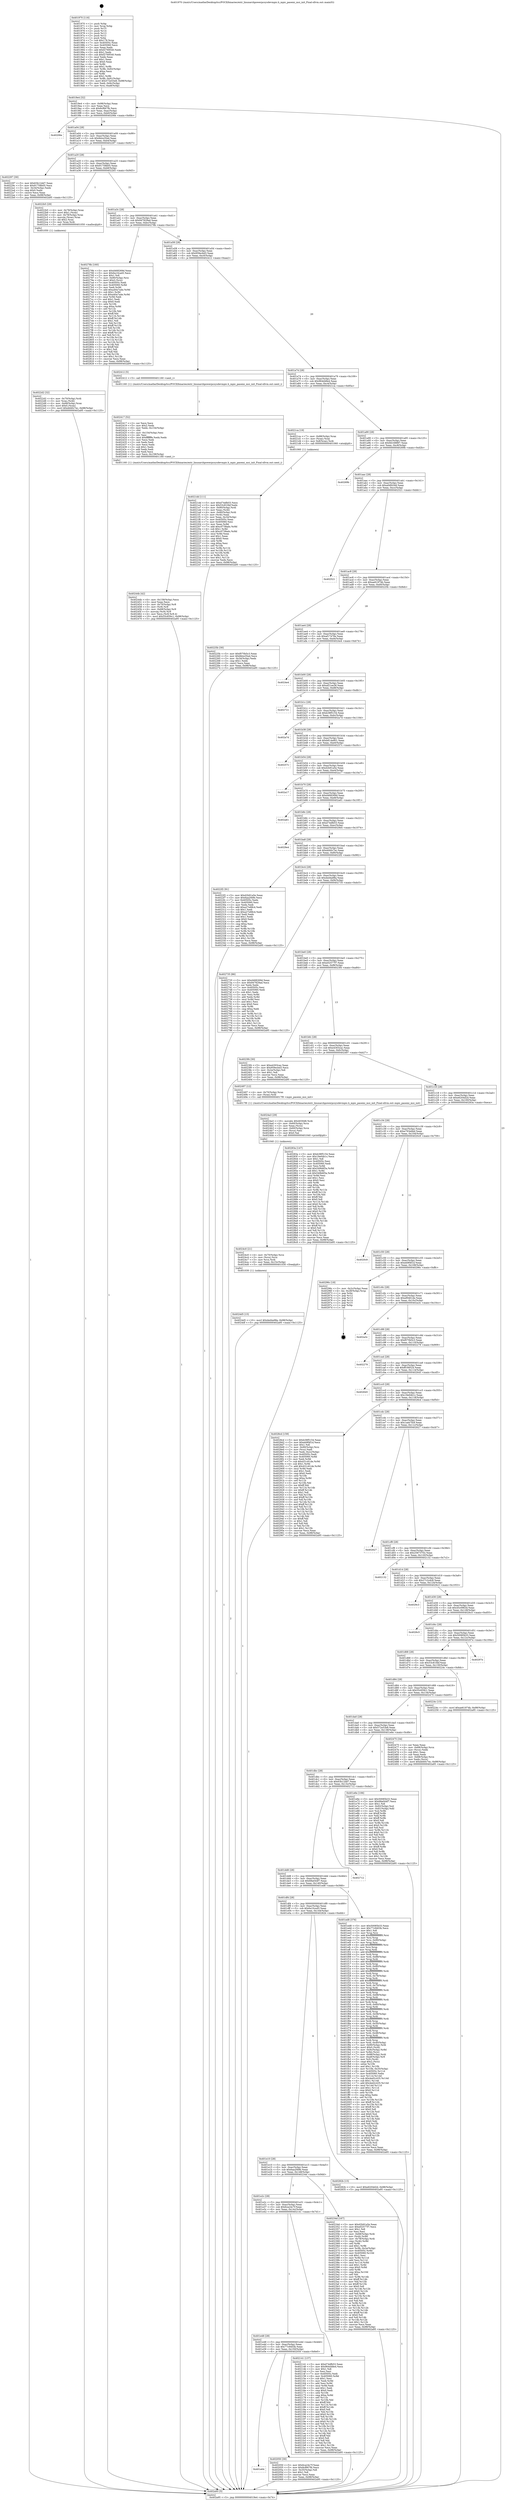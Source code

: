 digraph "0x401970" {
  label = "0x401970 (/mnt/c/Users/mathe/Desktop/tcc/POCII/binaries/extr_linuxarchpowerpcsysdevmpic.h_mpic_pasemi_msi_init_Final-ollvm.out::main(0))"
  labelloc = "t"
  node[shape=record]

  Entry [label="",width=0.3,height=0.3,shape=circle,fillcolor=black,style=filled]
  "0x4019e4" [label="{
     0x4019e4 [32]\l
     | [instrs]\l
     &nbsp;&nbsp;0x4019e4 \<+6\>: mov -0x98(%rbp),%eax\l
     &nbsp;&nbsp;0x4019ea \<+2\>: mov %eax,%ecx\l
     &nbsp;&nbsp;0x4019ec \<+6\>: sub $0x8cf667fb,%ecx\l
     &nbsp;&nbsp;0x4019f2 \<+6\>: mov %eax,-0xac(%rbp)\l
     &nbsp;&nbsp;0x4019f8 \<+6\>: mov %ecx,-0xb0(%rbp)\l
     &nbsp;&nbsp;0x4019fe \<+6\>: je 000000000040206e \<main+0x6fe\>\l
  }"]
  "0x40206e" [label="{
     0x40206e\l
  }", style=dashed]
  "0x401a04" [label="{
     0x401a04 [28]\l
     | [instrs]\l
     &nbsp;&nbsp;0x401a04 \<+5\>: jmp 0000000000401a09 \<main+0x99\>\l
     &nbsp;&nbsp;0x401a09 \<+6\>: mov -0xac(%rbp),%eax\l
     &nbsp;&nbsp;0x401a0f \<+5\>: sub $0x8dce35a4,%eax\l
     &nbsp;&nbsp;0x401a14 \<+6\>: mov %eax,-0xb4(%rbp)\l
     &nbsp;&nbsp;0x401a1a \<+6\>: je 0000000000402297 \<main+0x927\>\l
  }"]
  Exit [label="",width=0.3,height=0.3,shape=circle,fillcolor=black,style=filled,peripheries=2]
  "0x402297" [label="{
     0x402297 [30]\l
     | [instrs]\l
     &nbsp;&nbsp;0x402297 \<+5\>: mov $0x63b12dd7,%eax\l
     &nbsp;&nbsp;0x40229c \<+5\>: mov $0x91758b05,%ecx\l
     &nbsp;&nbsp;0x4022a1 \<+3\>: mov -0x34(%rbp),%edx\l
     &nbsp;&nbsp;0x4022a4 \<+3\>: cmp $0x0,%edx\l
     &nbsp;&nbsp;0x4022a7 \<+3\>: cmove %ecx,%eax\l
     &nbsp;&nbsp;0x4022aa \<+6\>: mov %eax,-0x98(%rbp)\l
     &nbsp;&nbsp;0x4022b0 \<+5\>: jmp 0000000000402a95 \<main+0x1125\>\l
  }"]
  "0x401a20" [label="{
     0x401a20 [28]\l
     | [instrs]\l
     &nbsp;&nbsp;0x401a20 \<+5\>: jmp 0000000000401a25 \<main+0xb5\>\l
     &nbsp;&nbsp;0x401a25 \<+6\>: mov -0xac(%rbp),%eax\l
     &nbsp;&nbsp;0x401a2b \<+5\>: sub $0x91758b05,%eax\l
     &nbsp;&nbsp;0x401a30 \<+6\>: mov %eax,-0xb8(%rbp)\l
     &nbsp;&nbsp;0x401a36 \<+6\>: je 00000000004022b5 \<main+0x945\>\l
  }"]
  "0x4024d5" [label="{
     0x4024d5 [15]\l
     | [instrs]\l
     &nbsp;&nbsp;0x4024d5 \<+10\>: movl $0xded4a98a,-0x98(%rbp)\l
     &nbsp;&nbsp;0x4024df \<+5\>: jmp 0000000000402a95 \<main+0x1125\>\l
  }"]
  "0x4022b5" [label="{
     0x4022b5 [29]\l
     | [instrs]\l
     &nbsp;&nbsp;0x4022b5 \<+4\>: mov -0x78(%rbp),%rax\l
     &nbsp;&nbsp;0x4022b9 \<+6\>: movl $0x1,(%rax)\l
     &nbsp;&nbsp;0x4022bf \<+4\>: mov -0x78(%rbp),%rax\l
     &nbsp;&nbsp;0x4022c3 \<+3\>: movslq (%rax),%rax\l
     &nbsp;&nbsp;0x4022c6 \<+4\>: shl $0x2,%rax\l
     &nbsp;&nbsp;0x4022ca \<+3\>: mov %rax,%rdi\l
     &nbsp;&nbsp;0x4022cd \<+5\>: call 0000000000401050 \<malloc@plt\>\l
     | [calls]\l
     &nbsp;&nbsp;0x401050 \{1\} (unknown)\l
  }"]
  "0x401a3c" [label="{
     0x401a3c [28]\l
     | [instrs]\l
     &nbsp;&nbsp;0x401a3c \<+5\>: jmp 0000000000401a41 \<main+0xd1\>\l
     &nbsp;&nbsp;0x401a41 \<+6\>: mov -0xac(%rbp),%eax\l
     &nbsp;&nbsp;0x401a47 \<+5\>: sub $0x947829ad,%eax\l
     &nbsp;&nbsp;0x401a4c \<+6\>: mov %eax,-0xbc(%rbp)\l
     &nbsp;&nbsp;0x401a52 \<+6\>: je 000000000040278b \<main+0xe1b\>\l
  }"]
  "0x4024c0" [label="{
     0x4024c0 [21]\l
     | [instrs]\l
     &nbsp;&nbsp;0x4024c0 \<+4\>: mov -0x70(%rbp),%rcx\l
     &nbsp;&nbsp;0x4024c4 \<+3\>: mov (%rcx),%rcx\l
     &nbsp;&nbsp;0x4024c7 \<+3\>: mov %rcx,%rdi\l
     &nbsp;&nbsp;0x4024ca \<+6\>: mov %eax,-0x15c(%rbp)\l
     &nbsp;&nbsp;0x4024d0 \<+5\>: call 0000000000401030 \<free@plt\>\l
     | [calls]\l
     &nbsp;&nbsp;0x401030 \{1\} (unknown)\l
  }"]
  "0x40278b" [label="{
     0x40278b [160]\l
     | [instrs]\l
     &nbsp;&nbsp;0x40278b \<+5\>: mov $0xd468269d,%eax\l
     &nbsp;&nbsp;0x402790 \<+5\>: mov $0x6a10ca45,%ecx\l
     &nbsp;&nbsp;0x402795 \<+2\>: mov $0x1,%dl\l
     &nbsp;&nbsp;0x402797 \<+7\>: mov -0x90(%rbp),%rsi\l
     &nbsp;&nbsp;0x40279e \<+6\>: movl $0x0,(%rsi)\l
     &nbsp;&nbsp;0x4027a4 \<+7\>: mov 0x40505c,%edi\l
     &nbsp;&nbsp;0x4027ab \<+8\>: mov 0x405060,%r8d\l
     &nbsp;&nbsp;0x4027b3 \<+3\>: mov %edi,%r9d\l
     &nbsp;&nbsp;0x4027b6 \<+7\>: add $0xa40a7a4e,%r9d\l
     &nbsp;&nbsp;0x4027bd \<+4\>: sub $0x1,%r9d\l
     &nbsp;&nbsp;0x4027c1 \<+7\>: sub $0xa40a7a4e,%r9d\l
     &nbsp;&nbsp;0x4027c8 \<+4\>: imul %r9d,%edi\l
     &nbsp;&nbsp;0x4027cc \<+3\>: and $0x1,%edi\l
     &nbsp;&nbsp;0x4027cf \<+3\>: cmp $0x0,%edi\l
     &nbsp;&nbsp;0x4027d2 \<+4\>: sete %r10b\l
     &nbsp;&nbsp;0x4027d6 \<+4\>: cmp $0xa,%r8d\l
     &nbsp;&nbsp;0x4027da \<+4\>: setl %r11b\l
     &nbsp;&nbsp;0x4027de \<+3\>: mov %r10b,%bl\l
     &nbsp;&nbsp;0x4027e1 \<+3\>: xor $0xff,%bl\l
     &nbsp;&nbsp;0x4027e4 \<+3\>: mov %r11b,%r14b\l
     &nbsp;&nbsp;0x4027e7 \<+4\>: xor $0xff,%r14b\l
     &nbsp;&nbsp;0x4027eb \<+3\>: xor $0x1,%dl\l
     &nbsp;&nbsp;0x4027ee \<+3\>: mov %bl,%r15b\l
     &nbsp;&nbsp;0x4027f1 \<+4\>: and $0xff,%r15b\l
     &nbsp;&nbsp;0x4027f5 \<+3\>: and %dl,%r10b\l
     &nbsp;&nbsp;0x4027f8 \<+3\>: mov %r14b,%r12b\l
     &nbsp;&nbsp;0x4027fb \<+4\>: and $0xff,%r12b\l
     &nbsp;&nbsp;0x4027ff \<+3\>: and %dl,%r11b\l
     &nbsp;&nbsp;0x402802 \<+3\>: or %r10b,%r15b\l
     &nbsp;&nbsp;0x402805 \<+3\>: or %r11b,%r12b\l
     &nbsp;&nbsp;0x402808 \<+3\>: xor %r12b,%r15b\l
     &nbsp;&nbsp;0x40280b \<+3\>: or %r14b,%bl\l
     &nbsp;&nbsp;0x40280e \<+3\>: xor $0xff,%bl\l
     &nbsp;&nbsp;0x402811 \<+3\>: or $0x1,%dl\l
     &nbsp;&nbsp;0x402814 \<+2\>: and %dl,%bl\l
     &nbsp;&nbsp;0x402816 \<+3\>: or %bl,%r15b\l
     &nbsp;&nbsp;0x402819 \<+4\>: test $0x1,%r15b\l
     &nbsp;&nbsp;0x40281d \<+3\>: cmovne %ecx,%eax\l
     &nbsp;&nbsp;0x402820 \<+6\>: mov %eax,-0x98(%rbp)\l
     &nbsp;&nbsp;0x402826 \<+5\>: jmp 0000000000402a95 \<main+0x1125\>\l
  }"]
  "0x401a58" [label="{
     0x401a58 [28]\l
     | [instrs]\l
     &nbsp;&nbsp;0x401a58 \<+5\>: jmp 0000000000401a5d \<main+0xed\>\l
     &nbsp;&nbsp;0x401a5d \<+6\>: mov -0xac(%rbp),%eax\l
     &nbsp;&nbsp;0x401a63 \<+5\>: sub $0x959ecbd3,%eax\l
     &nbsp;&nbsp;0x401a68 \<+6\>: mov %eax,-0xc0(%rbp)\l
     &nbsp;&nbsp;0x401a6e \<+6\>: je 0000000000402412 \<main+0xaa2\>\l
  }"]
  "0x4024a3" [label="{
     0x4024a3 [29]\l
     | [instrs]\l
     &nbsp;&nbsp;0x4024a3 \<+10\>: movabs $0x4030d6,%rdi\l
     &nbsp;&nbsp;0x4024ad \<+4\>: mov -0x60(%rbp),%rcx\l
     &nbsp;&nbsp;0x4024b1 \<+2\>: mov %eax,(%rcx)\l
     &nbsp;&nbsp;0x4024b3 \<+4\>: mov -0x60(%rbp),%rcx\l
     &nbsp;&nbsp;0x4024b7 \<+2\>: mov (%rcx),%esi\l
     &nbsp;&nbsp;0x4024b9 \<+2\>: mov $0x0,%al\l
     &nbsp;&nbsp;0x4024bb \<+5\>: call 0000000000401040 \<printf@plt\>\l
     | [calls]\l
     &nbsp;&nbsp;0x401040 \{1\} (unknown)\l
  }"]
  "0x402412" [label="{
     0x402412 [5]\l
     | [instrs]\l
     &nbsp;&nbsp;0x402412 \<+5\>: call 0000000000401160 \<next_i\>\l
     | [calls]\l
     &nbsp;&nbsp;0x401160 \{1\} (/mnt/c/Users/mathe/Desktop/tcc/POCII/binaries/extr_linuxarchpowerpcsysdevmpic.h_mpic_pasemi_msi_init_Final-ollvm.out::next_i)\l
  }"]
  "0x401a74" [label="{
     0x401a74 [28]\l
     | [instrs]\l
     &nbsp;&nbsp;0x401a74 \<+5\>: jmp 0000000000401a79 \<main+0x109\>\l
     &nbsp;&nbsp;0x401a79 \<+6\>: mov -0xac(%rbp),%eax\l
     &nbsp;&nbsp;0x401a7f \<+5\>: sub $0x964d48e4,%eax\l
     &nbsp;&nbsp;0x401a84 \<+6\>: mov %eax,-0xc4(%rbp)\l
     &nbsp;&nbsp;0x401a8a \<+6\>: je 00000000004021ca \<main+0x85a\>\l
  }"]
  "0x40244b" [label="{
     0x40244b [42]\l
     | [instrs]\l
     &nbsp;&nbsp;0x40244b \<+6\>: mov -0x158(%rbp),%ecx\l
     &nbsp;&nbsp;0x402451 \<+3\>: imul %eax,%ecx\l
     &nbsp;&nbsp;0x402454 \<+4\>: mov -0x70(%rbp),%r8\l
     &nbsp;&nbsp;0x402458 \<+3\>: mov (%r8),%r8\l
     &nbsp;&nbsp;0x40245b \<+4\>: mov -0x68(%rbp),%r9\l
     &nbsp;&nbsp;0x40245f \<+3\>: movslq (%r9),%r9\l
     &nbsp;&nbsp;0x402462 \<+4\>: mov %ecx,(%r8,%r9,4)\l
     &nbsp;&nbsp;0x402466 \<+10\>: movl $0x55c659c1,-0x98(%rbp)\l
     &nbsp;&nbsp;0x402470 \<+5\>: jmp 0000000000402a95 \<main+0x1125\>\l
  }"]
  "0x4021ca" [label="{
     0x4021ca [19]\l
     | [instrs]\l
     &nbsp;&nbsp;0x4021ca \<+7\>: mov -0x88(%rbp),%rax\l
     &nbsp;&nbsp;0x4021d1 \<+3\>: mov (%rax),%rax\l
     &nbsp;&nbsp;0x4021d4 \<+4\>: mov 0x8(%rax),%rdi\l
     &nbsp;&nbsp;0x4021d8 \<+5\>: call 0000000000401060 \<atoi@plt\>\l
     | [calls]\l
     &nbsp;&nbsp;0x401060 \{1\} (unknown)\l
  }"]
  "0x401a90" [label="{
     0x401a90 [28]\l
     | [instrs]\l
     &nbsp;&nbsp;0x401a90 \<+5\>: jmp 0000000000401a95 \<main+0x125\>\l
     &nbsp;&nbsp;0x401a95 \<+6\>: mov -0xac(%rbp),%eax\l
     &nbsp;&nbsp;0x401a9b \<+5\>: sub $0x9d168897,%eax\l
     &nbsp;&nbsp;0x401aa0 \<+6\>: mov %eax,-0xc8(%rbp)\l
     &nbsp;&nbsp;0x401aa6 \<+6\>: je 000000000040269b \<main+0xd2b\>\l
  }"]
  "0x402417" [label="{
     0x402417 [52]\l
     | [instrs]\l
     &nbsp;&nbsp;0x402417 \<+2\>: xor %ecx,%ecx\l
     &nbsp;&nbsp;0x402419 \<+5\>: mov $0x2,%edx\l
     &nbsp;&nbsp;0x40241e \<+6\>: mov %edx,-0x154(%rbp)\l
     &nbsp;&nbsp;0x402424 \<+1\>: cltd\l
     &nbsp;&nbsp;0x402425 \<+6\>: mov -0x154(%rbp),%esi\l
     &nbsp;&nbsp;0x40242b \<+2\>: idiv %esi\l
     &nbsp;&nbsp;0x40242d \<+6\>: imul $0xfffffffe,%edx,%edx\l
     &nbsp;&nbsp;0x402433 \<+2\>: mov %ecx,%edi\l
     &nbsp;&nbsp;0x402435 \<+2\>: sub %edx,%edi\l
     &nbsp;&nbsp;0x402437 \<+2\>: mov %ecx,%edx\l
     &nbsp;&nbsp;0x402439 \<+3\>: sub $0x1,%edx\l
     &nbsp;&nbsp;0x40243c \<+2\>: add %edx,%edi\l
     &nbsp;&nbsp;0x40243e \<+2\>: sub %edi,%ecx\l
     &nbsp;&nbsp;0x402440 \<+6\>: mov %ecx,-0x158(%rbp)\l
     &nbsp;&nbsp;0x402446 \<+5\>: call 0000000000401160 \<next_i\>\l
     | [calls]\l
     &nbsp;&nbsp;0x401160 \{1\} (/mnt/c/Users/mathe/Desktop/tcc/POCII/binaries/extr_linuxarchpowerpcsysdevmpic.h_mpic_pasemi_msi_init_Final-ollvm.out::next_i)\l
  }"]
  "0x40269b" [label="{
     0x40269b\l
  }", style=dashed]
  "0x401aac" [label="{
     0x401aac [28]\l
     | [instrs]\l
     &nbsp;&nbsp;0x401aac \<+5\>: jmp 0000000000401ab1 \<main+0x141\>\l
     &nbsp;&nbsp;0x401ab1 \<+6\>: mov -0xac(%rbp),%eax\l
     &nbsp;&nbsp;0x401ab7 \<+5\>: sub $0xa0df43dd,%eax\l
     &nbsp;&nbsp;0x401abc \<+6\>: mov %eax,-0xcc(%rbp)\l
     &nbsp;&nbsp;0x401ac2 \<+6\>: je 0000000000402521 \<main+0xbb1\>\l
  }"]
  "0x4022d2" [label="{
     0x4022d2 [32]\l
     | [instrs]\l
     &nbsp;&nbsp;0x4022d2 \<+4\>: mov -0x70(%rbp),%rdi\l
     &nbsp;&nbsp;0x4022d6 \<+3\>: mov %rax,(%rdi)\l
     &nbsp;&nbsp;0x4022d9 \<+4\>: mov -0x68(%rbp),%rax\l
     &nbsp;&nbsp;0x4022dd \<+6\>: movl $0x0,(%rax)\l
     &nbsp;&nbsp;0x4022e3 \<+10\>: movl $0xdd40c7ec,-0x98(%rbp)\l
     &nbsp;&nbsp;0x4022ed \<+5\>: jmp 0000000000402a95 \<main+0x1125\>\l
  }"]
  "0x402521" [label="{
     0x402521\l
  }", style=dashed]
  "0x401ac8" [label="{
     0x401ac8 [28]\l
     | [instrs]\l
     &nbsp;&nbsp;0x401ac8 \<+5\>: jmp 0000000000401acd \<main+0x15d\>\l
     &nbsp;&nbsp;0x401acd \<+6\>: mov -0xac(%rbp),%eax\l
     &nbsp;&nbsp;0x401ad3 \<+5\>: sub $0xae61974b,%eax\l
     &nbsp;&nbsp;0x401ad8 \<+6\>: mov %eax,-0xd0(%rbp)\l
     &nbsp;&nbsp;0x401ade \<+6\>: je 000000000040225b \<main+0x8eb\>\l
  }"]
  "0x4021dd" [label="{
     0x4021dd [111]\l
     | [instrs]\l
     &nbsp;&nbsp;0x4021dd \<+5\>: mov $0xd74dfb53,%ecx\l
     &nbsp;&nbsp;0x4021e2 \<+5\>: mov $0x53c810bf,%edx\l
     &nbsp;&nbsp;0x4021e7 \<+4\>: mov -0x80(%rbp),%rdi\l
     &nbsp;&nbsp;0x4021eb \<+2\>: mov %eax,(%rdi)\l
     &nbsp;&nbsp;0x4021ed \<+4\>: mov -0x80(%rbp),%rdi\l
     &nbsp;&nbsp;0x4021f1 \<+2\>: mov (%rdi),%eax\l
     &nbsp;&nbsp;0x4021f3 \<+3\>: mov %eax,-0x34(%rbp)\l
     &nbsp;&nbsp;0x4021f6 \<+7\>: mov 0x40505c,%eax\l
     &nbsp;&nbsp;0x4021fd \<+7\>: mov 0x405060,%esi\l
     &nbsp;&nbsp;0x402204 \<+3\>: mov %eax,%r8d\l
     &nbsp;&nbsp;0x402207 \<+7\>: add $0xc0738adc,%r8d\l
     &nbsp;&nbsp;0x40220e \<+4\>: sub $0x1,%r8d\l
     &nbsp;&nbsp;0x402212 \<+7\>: sub $0xc0738adc,%r8d\l
     &nbsp;&nbsp;0x402219 \<+4\>: imul %r8d,%eax\l
     &nbsp;&nbsp;0x40221d \<+3\>: and $0x1,%eax\l
     &nbsp;&nbsp;0x402220 \<+3\>: cmp $0x0,%eax\l
     &nbsp;&nbsp;0x402223 \<+4\>: sete %r9b\l
     &nbsp;&nbsp;0x402227 \<+3\>: cmp $0xa,%esi\l
     &nbsp;&nbsp;0x40222a \<+4\>: setl %r10b\l
     &nbsp;&nbsp;0x40222e \<+3\>: mov %r9b,%r11b\l
     &nbsp;&nbsp;0x402231 \<+3\>: and %r10b,%r11b\l
     &nbsp;&nbsp;0x402234 \<+3\>: xor %r10b,%r9b\l
     &nbsp;&nbsp;0x402237 \<+3\>: or %r9b,%r11b\l
     &nbsp;&nbsp;0x40223a \<+4\>: test $0x1,%r11b\l
     &nbsp;&nbsp;0x40223e \<+3\>: cmovne %edx,%ecx\l
     &nbsp;&nbsp;0x402241 \<+6\>: mov %ecx,-0x98(%rbp)\l
     &nbsp;&nbsp;0x402247 \<+5\>: jmp 0000000000402a95 \<main+0x1125\>\l
  }"]
  "0x40225b" [label="{
     0x40225b [30]\l
     | [instrs]\l
     &nbsp;&nbsp;0x40225b \<+5\>: mov $0xf070b5c3,%eax\l
     &nbsp;&nbsp;0x402260 \<+5\>: mov $0x8dce35a4,%ecx\l
     &nbsp;&nbsp;0x402265 \<+3\>: mov -0x34(%rbp),%edx\l
     &nbsp;&nbsp;0x402268 \<+3\>: cmp $0x1,%edx\l
     &nbsp;&nbsp;0x40226b \<+3\>: cmovl %ecx,%eax\l
     &nbsp;&nbsp;0x40226e \<+6\>: mov %eax,-0x98(%rbp)\l
     &nbsp;&nbsp;0x402274 \<+5\>: jmp 0000000000402a95 \<main+0x1125\>\l
  }"]
  "0x401ae4" [label="{
     0x401ae4 [28]\l
     | [instrs]\l
     &nbsp;&nbsp;0x401ae4 \<+5\>: jmp 0000000000401ae9 \<main+0x179\>\l
     &nbsp;&nbsp;0x401ae9 \<+6\>: mov -0xac(%rbp),%eax\l
     &nbsp;&nbsp;0x401aef \<+5\>: sub $0xaf17476e,%eax\l
     &nbsp;&nbsp;0x401af4 \<+6\>: mov %eax,-0xd4(%rbp)\l
     &nbsp;&nbsp;0x401afa \<+6\>: je 00000000004024e4 \<main+0xb74\>\l
  }"]
  "0x401e64" [label="{
     0x401e64\l
  }", style=dashed]
  "0x4024e4" [label="{
     0x4024e4\l
  }", style=dashed]
  "0x401b00" [label="{
     0x401b00 [28]\l
     | [instrs]\l
     &nbsp;&nbsp;0x401b00 \<+5\>: jmp 0000000000401b05 \<main+0x195\>\l
     &nbsp;&nbsp;0x401b05 \<+6\>: mov -0xac(%rbp),%eax\l
     &nbsp;&nbsp;0x401b0b \<+5\>: sub $0xaf21ee36,%eax\l
     &nbsp;&nbsp;0x401b10 \<+6\>: mov %eax,-0xd8(%rbp)\l
     &nbsp;&nbsp;0x401b16 \<+6\>: je 0000000000402721 \<main+0xdb1\>\l
  }"]
  "0x402050" [label="{
     0x402050 [30]\l
     | [instrs]\l
     &nbsp;&nbsp;0x402050 \<+5\>: mov $0x6ca24c7f,%eax\l
     &nbsp;&nbsp;0x402055 \<+5\>: mov $0x8cf667fb,%ecx\l
     &nbsp;&nbsp;0x40205a \<+3\>: mov -0x35(%rbp),%dl\l
     &nbsp;&nbsp;0x40205d \<+3\>: test $0x1,%dl\l
     &nbsp;&nbsp;0x402060 \<+3\>: cmovne %ecx,%eax\l
     &nbsp;&nbsp;0x402063 \<+6\>: mov %eax,-0x98(%rbp)\l
     &nbsp;&nbsp;0x402069 \<+5\>: jmp 0000000000402a95 \<main+0x1125\>\l
  }"]
  "0x402721" [label="{
     0x402721\l
  }", style=dashed]
  "0x401b1c" [label="{
     0x401b1c [28]\l
     | [instrs]\l
     &nbsp;&nbsp;0x401b1c \<+5\>: jmp 0000000000401b21 \<main+0x1b1\>\l
     &nbsp;&nbsp;0x401b21 \<+6\>: mov -0xac(%rbp),%eax\l
     &nbsp;&nbsp;0x401b27 \<+5\>: sub $0xb38f5154,%eax\l
     &nbsp;&nbsp;0x401b2c \<+6\>: mov %eax,-0xdc(%rbp)\l
     &nbsp;&nbsp;0x401b32 \<+6\>: je 0000000000402a7d \<main+0x110d\>\l
  }"]
  "0x401e48" [label="{
     0x401e48 [28]\l
     | [instrs]\l
     &nbsp;&nbsp;0x401e48 \<+5\>: jmp 0000000000401e4d \<main+0x4dd\>\l
     &nbsp;&nbsp;0x401e4d \<+6\>: mov -0xac(%rbp),%eax\l
     &nbsp;&nbsp;0x401e53 \<+5\>: sub $0x77c9403b,%eax\l
     &nbsp;&nbsp;0x401e58 \<+6\>: mov %eax,-0x150(%rbp)\l
     &nbsp;&nbsp;0x401e5e \<+6\>: je 0000000000402050 \<main+0x6e0\>\l
  }"]
  "0x402a7d" [label="{
     0x402a7d\l
  }", style=dashed]
  "0x401b38" [label="{
     0x401b38 [28]\l
     | [instrs]\l
     &nbsp;&nbsp;0x401b38 \<+5\>: jmp 0000000000401b3d \<main+0x1cd\>\l
     &nbsp;&nbsp;0x401b3d \<+6\>: mov -0xac(%rbp),%eax\l
     &nbsp;&nbsp;0x401b43 \<+5\>: sub $0xb814a901,%eax\l
     &nbsp;&nbsp;0x401b48 \<+6\>: mov %eax,-0xe0(%rbp)\l
     &nbsp;&nbsp;0x401b4e \<+6\>: je 000000000040257c \<main+0xc0c\>\l
  }"]
  "0x402141" [label="{
     0x402141 [137]\l
     | [instrs]\l
     &nbsp;&nbsp;0x402141 \<+5\>: mov $0xd74dfb53,%eax\l
     &nbsp;&nbsp;0x402146 \<+5\>: mov $0x964d48e4,%ecx\l
     &nbsp;&nbsp;0x40214b \<+2\>: mov $0x1,%dl\l
     &nbsp;&nbsp;0x40214d \<+2\>: xor %esi,%esi\l
     &nbsp;&nbsp;0x40214f \<+7\>: mov 0x40505c,%edi\l
     &nbsp;&nbsp;0x402156 \<+8\>: mov 0x405060,%r8d\l
     &nbsp;&nbsp;0x40215e \<+3\>: sub $0x1,%esi\l
     &nbsp;&nbsp;0x402161 \<+3\>: mov %edi,%r9d\l
     &nbsp;&nbsp;0x402164 \<+3\>: add %esi,%r9d\l
     &nbsp;&nbsp;0x402167 \<+4\>: imul %r9d,%edi\l
     &nbsp;&nbsp;0x40216b \<+3\>: and $0x1,%edi\l
     &nbsp;&nbsp;0x40216e \<+3\>: cmp $0x0,%edi\l
     &nbsp;&nbsp;0x402171 \<+4\>: sete %r10b\l
     &nbsp;&nbsp;0x402175 \<+4\>: cmp $0xa,%r8d\l
     &nbsp;&nbsp;0x402179 \<+4\>: setl %r11b\l
     &nbsp;&nbsp;0x40217d \<+3\>: mov %r10b,%bl\l
     &nbsp;&nbsp;0x402180 \<+3\>: xor $0xff,%bl\l
     &nbsp;&nbsp;0x402183 \<+3\>: mov %r11b,%r14b\l
     &nbsp;&nbsp;0x402186 \<+4\>: xor $0xff,%r14b\l
     &nbsp;&nbsp;0x40218a \<+3\>: xor $0x0,%dl\l
     &nbsp;&nbsp;0x40218d \<+3\>: mov %bl,%r15b\l
     &nbsp;&nbsp;0x402190 \<+4\>: and $0x0,%r15b\l
     &nbsp;&nbsp;0x402194 \<+3\>: and %dl,%r10b\l
     &nbsp;&nbsp;0x402197 \<+3\>: mov %r14b,%r12b\l
     &nbsp;&nbsp;0x40219a \<+4\>: and $0x0,%r12b\l
     &nbsp;&nbsp;0x40219e \<+3\>: and %dl,%r11b\l
     &nbsp;&nbsp;0x4021a1 \<+3\>: or %r10b,%r15b\l
     &nbsp;&nbsp;0x4021a4 \<+3\>: or %r11b,%r12b\l
     &nbsp;&nbsp;0x4021a7 \<+3\>: xor %r12b,%r15b\l
     &nbsp;&nbsp;0x4021aa \<+3\>: or %r14b,%bl\l
     &nbsp;&nbsp;0x4021ad \<+3\>: xor $0xff,%bl\l
     &nbsp;&nbsp;0x4021b0 \<+3\>: or $0x0,%dl\l
     &nbsp;&nbsp;0x4021b3 \<+2\>: and %dl,%bl\l
     &nbsp;&nbsp;0x4021b5 \<+3\>: or %bl,%r15b\l
     &nbsp;&nbsp;0x4021b8 \<+4\>: test $0x1,%r15b\l
     &nbsp;&nbsp;0x4021bc \<+3\>: cmovne %ecx,%eax\l
     &nbsp;&nbsp;0x4021bf \<+6\>: mov %eax,-0x98(%rbp)\l
     &nbsp;&nbsp;0x4021c5 \<+5\>: jmp 0000000000402a95 \<main+0x1125\>\l
  }"]
  "0x40257c" [label="{
     0x40257c\l
  }", style=dashed]
  "0x401b54" [label="{
     0x401b54 [28]\l
     | [instrs]\l
     &nbsp;&nbsp;0x401b54 \<+5\>: jmp 0000000000401b59 \<main+0x1e9\>\l
     &nbsp;&nbsp;0x401b59 \<+6\>: mov -0xac(%rbp),%eax\l
     &nbsp;&nbsp;0x401b5f \<+5\>: sub $0xd2b91a5e,%eax\l
     &nbsp;&nbsp;0x401b64 \<+6\>: mov %eax,-0xe4(%rbp)\l
     &nbsp;&nbsp;0x401b6a \<+6\>: je 0000000000402a17 \<main+0x10a7\>\l
  }"]
  "0x401e2c" [label="{
     0x401e2c [28]\l
     | [instrs]\l
     &nbsp;&nbsp;0x401e2c \<+5\>: jmp 0000000000401e31 \<main+0x4c1\>\l
     &nbsp;&nbsp;0x401e31 \<+6\>: mov -0xac(%rbp),%eax\l
     &nbsp;&nbsp;0x401e37 \<+5\>: sub $0x6ca24c7f,%eax\l
     &nbsp;&nbsp;0x401e3c \<+6\>: mov %eax,-0x14c(%rbp)\l
     &nbsp;&nbsp;0x401e42 \<+6\>: je 0000000000402141 \<main+0x7d1\>\l
  }"]
  "0x402a17" [label="{
     0x402a17\l
  }", style=dashed]
  "0x401b70" [label="{
     0x401b70 [28]\l
     | [instrs]\l
     &nbsp;&nbsp;0x401b70 \<+5\>: jmp 0000000000401b75 \<main+0x205\>\l
     &nbsp;&nbsp;0x401b75 \<+6\>: mov -0xac(%rbp),%eax\l
     &nbsp;&nbsp;0x401b7b \<+5\>: sub $0xd468269d,%eax\l
     &nbsp;&nbsp;0x401b80 \<+6\>: mov %eax,-0xe8(%rbp)\l
     &nbsp;&nbsp;0x401b86 \<+6\>: je 0000000000402a61 \<main+0x10f1\>\l
  }"]
  "0x40234d" [label="{
     0x40234d [167]\l
     | [instrs]\l
     &nbsp;&nbsp;0x40234d \<+5\>: mov $0xd2b91a5e,%eax\l
     &nbsp;&nbsp;0x402352 \<+5\>: mov $0xe02577f7,%ecx\l
     &nbsp;&nbsp;0x402357 \<+2\>: mov $0x1,%dl\l
     &nbsp;&nbsp;0x402359 \<+2\>: xor %esi,%esi\l
     &nbsp;&nbsp;0x40235b \<+4\>: mov -0x68(%rbp),%rdi\l
     &nbsp;&nbsp;0x40235f \<+3\>: mov (%rdi),%r8d\l
     &nbsp;&nbsp;0x402362 \<+4\>: mov -0x78(%rbp),%rdi\l
     &nbsp;&nbsp;0x402366 \<+3\>: cmp (%rdi),%r8d\l
     &nbsp;&nbsp;0x402369 \<+4\>: setl %r9b\l
     &nbsp;&nbsp;0x40236d \<+4\>: and $0x1,%r9b\l
     &nbsp;&nbsp;0x402371 \<+4\>: mov %r9b,-0x2e(%rbp)\l
     &nbsp;&nbsp;0x402375 \<+8\>: mov 0x40505c,%r8d\l
     &nbsp;&nbsp;0x40237d \<+8\>: mov 0x405060,%r10d\l
     &nbsp;&nbsp;0x402385 \<+3\>: sub $0x1,%esi\l
     &nbsp;&nbsp;0x402388 \<+3\>: mov %r8d,%r11d\l
     &nbsp;&nbsp;0x40238b \<+3\>: add %esi,%r11d\l
     &nbsp;&nbsp;0x40238e \<+4\>: imul %r11d,%r8d\l
     &nbsp;&nbsp;0x402392 \<+4\>: and $0x1,%r8d\l
     &nbsp;&nbsp;0x402396 \<+4\>: cmp $0x0,%r8d\l
     &nbsp;&nbsp;0x40239a \<+4\>: sete %r9b\l
     &nbsp;&nbsp;0x40239e \<+4\>: cmp $0xa,%r10d\l
     &nbsp;&nbsp;0x4023a2 \<+3\>: setl %bl\l
     &nbsp;&nbsp;0x4023a5 \<+3\>: mov %r9b,%r14b\l
     &nbsp;&nbsp;0x4023a8 \<+4\>: xor $0xff,%r14b\l
     &nbsp;&nbsp;0x4023ac \<+3\>: mov %bl,%r15b\l
     &nbsp;&nbsp;0x4023af \<+4\>: xor $0xff,%r15b\l
     &nbsp;&nbsp;0x4023b3 \<+3\>: xor $0x0,%dl\l
     &nbsp;&nbsp;0x4023b6 \<+3\>: mov %r14b,%r12b\l
     &nbsp;&nbsp;0x4023b9 \<+4\>: and $0x0,%r12b\l
     &nbsp;&nbsp;0x4023bd \<+3\>: and %dl,%r9b\l
     &nbsp;&nbsp;0x4023c0 \<+3\>: mov %r15b,%r13b\l
     &nbsp;&nbsp;0x4023c3 \<+4\>: and $0x0,%r13b\l
     &nbsp;&nbsp;0x4023c7 \<+2\>: and %dl,%bl\l
     &nbsp;&nbsp;0x4023c9 \<+3\>: or %r9b,%r12b\l
     &nbsp;&nbsp;0x4023cc \<+3\>: or %bl,%r13b\l
     &nbsp;&nbsp;0x4023cf \<+3\>: xor %r13b,%r12b\l
     &nbsp;&nbsp;0x4023d2 \<+3\>: or %r15b,%r14b\l
     &nbsp;&nbsp;0x4023d5 \<+4\>: xor $0xff,%r14b\l
     &nbsp;&nbsp;0x4023d9 \<+3\>: or $0x0,%dl\l
     &nbsp;&nbsp;0x4023dc \<+3\>: and %dl,%r14b\l
     &nbsp;&nbsp;0x4023df \<+3\>: or %r14b,%r12b\l
     &nbsp;&nbsp;0x4023e2 \<+4\>: test $0x1,%r12b\l
     &nbsp;&nbsp;0x4023e6 \<+3\>: cmovne %ecx,%eax\l
     &nbsp;&nbsp;0x4023e9 \<+6\>: mov %eax,-0x98(%rbp)\l
     &nbsp;&nbsp;0x4023ef \<+5\>: jmp 0000000000402a95 \<main+0x1125\>\l
  }"]
  "0x402a61" [label="{
     0x402a61\l
  }", style=dashed]
  "0x401b8c" [label="{
     0x401b8c [28]\l
     | [instrs]\l
     &nbsp;&nbsp;0x401b8c \<+5\>: jmp 0000000000401b91 \<main+0x221\>\l
     &nbsp;&nbsp;0x401b91 \<+6\>: mov -0xac(%rbp),%eax\l
     &nbsp;&nbsp;0x401b97 \<+5\>: sub $0xd74dfb53,%eax\l
     &nbsp;&nbsp;0x401b9c \<+6\>: mov %eax,-0xec(%rbp)\l
     &nbsp;&nbsp;0x401ba2 \<+6\>: je 00000000004029e4 \<main+0x1074\>\l
  }"]
  "0x401e10" [label="{
     0x401e10 [28]\l
     | [instrs]\l
     &nbsp;&nbsp;0x401e10 \<+5\>: jmp 0000000000401e15 \<main+0x4a5\>\l
     &nbsp;&nbsp;0x401e15 \<+6\>: mov -0xac(%rbp),%eax\l
     &nbsp;&nbsp;0x401e1b \<+5\>: sub $0x6aa2f49b,%eax\l
     &nbsp;&nbsp;0x401e20 \<+6\>: mov %eax,-0x148(%rbp)\l
     &nbsp;&nbsp;0x401e26 \<+6\>: je 000000000040234d \<main+0x9dd\>\l
  }"]
  "0x4029e4" [label="{
     0x4029e4\l
  }", style=dashed]
  "0x401ba8" [label="{
     0x401ba8 [28]\l
     | [instrs]\l
     &nbsp;&nbsp;0x401ba8 \<+5\>: jmp 0000000000401bad \<main+0x23d\>\l
     &nbsp;&nbsp;0x401bad \<+6\>: mov -0xac(%rbp),%eax\l
     &nbsp;&nbsp;0x401bb3 \<+5\>: sub $0xdd40c7ec,%eax\l
     &nbsp;&nbsp;0x401bb8 \<+6\>: mov %eax,-0xf0(%rbp)\l
     &nbsp;&nbsp;0x401bbe \<+6\>: je 00000000004022f2 \<main+0x982\>\l
  }"]
  "0x40282b" [label="{
     0x40282b [15]\l
     | [instrs]\l
     &nbsp;&nbsp;0x40282b \<+10\>: movl $0xe6204d2d,-0x98(%rbp)\l
     &nbsp;&nbsp;0x402835 \<+5\>: jmp 0000000000402a95 \<main+0x1125\>\l
  }"]
  "0x4022f2" [label="{
     0x4022f2 [91]\l
     | [instrs]\l
     &nbsp;&nbsp;0x4022f2 \<+5\>: mov $0xd2b91a5e,%eax\l
     &nbsp;&nbsp;0x4022f7 \<+5\>: mov $0x6aa2f49b,%ecx\l
     &nbsp;&nbsp;0x4022fc \<+7\>: mov 0x40505c,%edx\l
     &nbsp;&nbsp;0x402303 \<+7\>: mov 0x405060,%esi\l
     &nbsp;&nbsp;0x40230a \<+2\>: mov %edx,%edi\l
     &nbsp;&nbsp;0x40230c \<+6\>: add $0xa27e88c4,%edi\l
     &nbsp;&nbsp;0x402312 \<+3\>: sub $0x1,%edi\l
     &nbsp;&nbsp;0x402315 \<+6\>: sub $0xa27e88c4,%edi\l
     &nbsp;&nbsp;0x40231b \<+3\>: imul %edi,%edx\l
     &nbsp;&nbsp;0x40231e \<+3\>: and $0x1,%edx\l
     &nbsp;&nbsp;0x402321 \<+3\>: cmp $0x0,%edx\l
     &nbsp;&nbsp;0x402324 \<+4\>: sete %r8b\l
     &nbsp;&nbsp;0x402328 \<+3\>: cmp $0xa,%esi\l
     &nbsp;&nbsp;0x40232b \<+4\>: setl %r9b\l
     &nbsp;&nbsp;0x40232f \<+3\>: mov %r8b,%r10b\l
     &nbsp;&nbsp;0x402332 \<+3\>: and %r9b,%r10b\l
     &nbsp;&nbsp;0x402335 \<+3\>: xor %r9b,%r8b\l
     &nbsp;&nbsp;0x402338 \<+3\>: or %r8b,%r10b\l
     &nbsp;&nbsp;0x40233b \<+4\>: test $0x1,%r10b\l
     &nbsp;&nbsp;0x40233f \<+3\>: cmovne %ecx,%eax\l
     &nbsp;&nbsp;0x402342 \<+6\>: mov %eax,-0x98(%rbp)\l
     &nbsp;&nbsp;0x402348 \<+5\>: jmp 0000000000402a95 \<main+0x1125\>\l
  }"]
  "0x401bc4" [label="{
     0x401bc4 [28]\l
     | [instrs]\l
     &nbsp;&nbsp;0x401bc4 \<+5\>: jmp 0000000000401bc9 \<main+0x259\>\l
     &nbsp;&nbsp;0x401bc9 \<+6\>: mov -0xac(%rbp),%eax\l
     &nbsp;&nbsp;0x401bcf \<+5\>: sub $0xded4a98a,%eax\l
     &nbsp;&nbsp;0x401bd4 \<+6\>: mov %eax,-0xf4(%rbp)\l
     &nbsp;&nbsp;0x401bda \<+6\>: je 0000000000402735 \<main+0xdc5\>\l
  }"]
  "0x401df4" [label="{
     0x401df4 [28]\l
     | [instrs]\l
     &nbsp;&nbsp;0x401df4 \<+5\>: jmp 0000000000401df9 \<main+0x489\>\l
     &nbsp;&nbsp;0x401df9 \<+6\>: mov -0xac(%rbp),%eax\l
     &nbsp;&nbsp;0x401dff \<+5\>: sub $0x6a10ca45,%eax\l
     &nbsp;&nbsp;0x401e04 \<+6\>: mov %eax,-0x144(%rbp)\l
     &nbsp;&nbsp;0x401e0a \<+6\>: je 000000000040282b \<main+0xebb\>\l
  }"]
  "0x402735" [label="{
     0x402735 [86]\l
     | [instrs]\l
     &nbsp;&nbsp;0x402735 \<+5\>: mov $0xd468269d,%eax\l
     &nbsp;&nbsp;0x40273a \<+5\>: mov $0x947829ad,%ecx\l
     &nbsp;&nbsp;0x40273f \<+2\>: xor %edx,%edx\l
     &nbsp;&nbsp;0x402741 \<+7\>: mov 0x40505c,%esi\l
     &nbsp;&nbsp;0x402748 \<+7\>: mov 0x405060,%edi\l
     &nbsp;&nbsp;0x40274f \<+3\>: sub $0x1,%edx\l
     &nbsp;&nbsp;0x402752 \<+3\>: mov %esi,%r8d\l
     &nbsp;&nbsp;0x402755 \<+3\>: add %edx,%r8d\l
     &nbsp;&nbsp;0x402758 \<+4\>: imul %r8d,%esi\l
     &nbsp;&nbsp;0x40275c \<+3\>: and $0x1,%esi\l
     &nbsp;&nbsp;0x40275f \<+3\>: cmp $0x0,%esi\l
     &nbsp;&nbsp;0x402762 \<+4\>: sete %r9b\l
     &nbsp;&nbsp;0x402766 \<+3\>: cmp $0xa,%edi\l
     &nbsp;&nbsp;0x402769 \<+4\>: setl %r10b\l
     &nbsp;&nbsp;0x40276d \<+3\>: mov %r9b,%r11b\l
     &nbsp;&nbsp;0x402770 \<+3\>: and %r10b,%r11b\l
     &nbsp;&nbsp;0x402773 \<+3\>: xor %r10b,%r9b\l
     &nbsp;&nbsp;0x402776 \<+3\>: or %r9b,%r11b\l
     &nbsp;&nbsp;0x402779 \<+4\>: test $0x1,%r11b\l
     &nbsp;&nbsp;0x40277d \<+3\>: cmovne %ecx,%eax\l
     &nbsp;&nbsp;0x402780 \<+6\>: mov %eax,-0x98(%rbp)\l
     &nbsp;&nbsp;0x402786 \<+5\>: jmp 0000000000402a95 \<main+0x1125\>\l
  }"]
  "0x401be0" [label="{
     0x401be0 [28]\l
     | [instrs]\l
     &nbsp;&nbsp;0x401be0 \<+5\>: jmp 0000000000401be5 \<main+0x275\>\l
     &nbsp;&nbsp;0x401be5 \<+6\>: mov -0xac(%rbp),%eax\l
     &nbsp;&nbsp;0x401beb \<+5\>: sub $0xe02577f7,%eax\l
     &nbsp;&nbsp;0x401bf0 \<+6\>: mov %eax,-0xf8(%rbp)\l
     &nbsp;&nbsp;0x401bf6 \<+6\>: je 00000000004023f4 \<main+0xa84\>\l
  }"]
  "0x401ed8" [label="{
     0x401ed8 [376]\l
     | [instrs]\l
     &nbsp;&nbsp;0x401ed8 \<+5\>: mov $0x50085b33,%eax\l
     &nbsp;&nbsp;0x401edd \<+5\>: mov $0x77c9403b,%ecx\l
     &nbsp;&nbsp;0x401ee2 \<+2\>: mov $0x1,%dl\l
     &nbsp;&nbsp;0x401ee4 \<+3\>: mov %rsp,%rsi\l
     &nbsp;&nbsp;0x401ee7 \<+4\>: add $0xfffffffffffffff0,%rsi\l
     &nbsp;&nbsp;0x401eeb \<+3\>: mov %rsi,%rsp\l
     &nbsp;&nbsp;0x401eee \<+7\>: mov %rsi,-0x90(%rbp)\l
     &nbsp;&nbsp;0x401ef5 \<+3\>: mov %rsp,%rsi\l
     &nbsp;&nbsp;0x401ef8 \<+4\>: add $0xfffffffffffffff0,%rsi\l
     &nbsp;&nbsp;0x401efc \<+3\>: mov %rsi,%rsp\l
     &nbsp;&nbsp;0x401eff \<+3\>: mov %rsp,%rdi\l
     &nbsp;&nbsp;0x401f02 \<+4\>: add $0xfffffffffffffff0,%rdi\l
     &nbsp;&nbsp;0x401f06 \<+3\>: mov %rdi,%rsp\l
     &nbsp;&nbsp;0x401f09 \<+7\>: mov %rdi,-0x88(%rbp)\l
     &nbsp;&nbsp;0x401f10 \<+3\>: mov %rsp,%rdi\l
     &nbsp;&nbsp;0x401f13 \<+4\>: add $0xfffffffffffffff0,%rdi\l
     &nbsp;&nbsp;0x401f17 \<+3\>: mov %rdi,%rsp\l
     &nbsp;&nbsp;0x401f1a \<+4\>: mov %rdi,-0x80(%rbp)\l
     &nbsp;&nbsp;0x401f1e \<+3\>: mov %rsp,%rdi\l
     &nbsp;&nbsp;0x401f21 \<+4\>: add $0xfffffffffffffff0,%rdi\l
     &nbsp;&nbsp;0x401f25 \<+3\>: mov %rdi,%rsp\l
     &nbsp;&nbsp;0x401f28 \<+4\>: mov %rdi,-0x78(%rbp)\l
     &nbsp;&nbsp;0x401f2c \<+3\>: mov %rsp,%rdi\l
     &nbsp;&nbsp;0x401f2f \<+4\>: add $0xfffffffffffffff0,%rdi\l
     &nbsp;&nbsp;0x401f33 \<+3\>: mov %rdi,%rsp\l
     &nbsp;&nbsp;0x401f36 \<+4\>: mov %rdi,-0x70(%rbp)\l
     &nbsp;&nbsp;0x401f3a \<+3\>: mov %rsp,%rdi\l
     &nbsp;&nbsp;0x401f3d \<+4\>: add $0xfffffffffffffff0,%rdi\l
     &nbsp;&nbsp;0x401f41 \<+3\>: mov %rdi,%rsp\l
     &nbsp;&nbsp;0x401f44 \<+4\>: mov %rdi,-0x68(%rbp)\l
     &nbsp;&nbsp;0x401f48 \<+3\>: mov %rsp,%rdi\l
     &nbsp;&nbsp;0x401f4b \<+4\>: add $0xfffffffffffffff0,%rdi\l
     &nbsp;&nbsp;0x401f4f \<+3\>: mov %rdi,%rsp\l
     &nbsp;&nbsp;0x401f52 \<+4\>: mov %rdi,-0x60(%rbp)\l
     &nbsp;&nbsp;0x401f56 \<+3\>: mov %rsp,%rdi\l
     &nbsp;&nbsp;0x401f59 \<+4\>: add $0xfffffffffffffff0,%rdi\l
     &nbsp;&nbsp;0x401f5d \<+3\>: mov %rdi,%rsp\l
     &nbsp;&nbsp;0x401f60 \<+4\>: mov %rdi,-0x58(%rbp)\l
     &nbsp;&nbsp;0x401f64 \<+3\>: mov %rsp,%rdi\l
     &nbsp;&nbsp;0x401f67 \<+4\>: add $0xfffffffffffffff0,%rdi\l
     &nbsp;&nbsp;0x401f6b \<+3\>: mov %rdi,%rsp\l
     &nbsp;&nbsp;0x401f6e \<+4\>: mov %rdi,-0x50(%rbp)\l
     &nbsp;&nbsp;0x401f72 \<+3\>: mov %rsp,%rdi\l
     &nbsp;&nbsp;0x401f75 \<+4\>: add $0xfffffffffffffff0,%rdi\l
     &nbsp;&nbsp;0x401f79 \<+3\>: mov %rdi,%rsp\l
     &nbsp;&nbsp;0x401f7c \<+4\>: mov %rdi,-0x48(%rbp)\l
     &nbsp;&nbsp;0x401f80 \<+3\>: mov %rsp,%rdi\l
     &nbsp;&nbsp;0x401f83 \<+4\>: add $0xfffffffffffffff0,%rdi\l
     &nbsp;&nbsp;0x401f87 \<+3\>: mov %rdi,%rsp\l
     &nbsp;&nbsp;0x401f8a \<+4\>: mov %rdi,-0x40(%rbp)\l
     &nbsp;&nbsp;0x401f8e \<+7\>: mov -0x90(%rbp),%rdi\l
     &nbsp;&nbsp;0x401f95 \<+6\>: movl $0x0,(%rdi)\l
     &nbsp;&nbsp;0x401f9b \<+7\>: mov -0x9c(%rbp),%r8d\l
     &nbsp;&nbsp;0x401fa2 \<+3\>: mov %r8d,(%rsi)\l
     &nbsp;&nbsp;0x401fa5 \<+7\>: mov -0x88(%rbp),%rdi\l
     &nbsp;&nbsp;0x401fac \<+7\>: mov -0xa8(%rbp),%r9\l
     &nbsp;&nbsp;0x401fb3 \<+3\>: mov %r9,(%rdi)\l
     &nbsp;&nbsp;0x401fb6 \<+3\>: cmpl $0x2,(%rsi)\l
     &nbsp;&nbsp;0x401fb9 \<+4\>: setne %r10b\l
     &nbsp;&nbsp;0x401fbd \<+4\>: and $0x1,%r10b\l
     &nbsp;&nbsp;0x401fc1 \<+4\>: mov %r10b,-0x35(%rbp)\l
     &nbsp;&nbsp;0x401fc5 \<+8\>: mov 0x40505c,%r11d\l
     &nbsp;&nbsp;0x401fcd \<+7\>: mov 0x405060,%ebx\l
     &nbsp;&nbsp;0x401fd4 \<+3\>: mov %r11d,%r14d\l
     &nbsp;&nbsp;0x401fd7 \<+7\>: sub $0x4ed2c435,%r14d\l
     &nbsp;&nbsp;0x401fde \<+4\>: sub $0x1,%r14d\l
     &nbsp;&nbsp;0x401fe2 \<+7\>: add $0x4ed2c435,%r14d\l
     &nbsp;&nbsp;0x401fe9 \<+4\>: imul %r14d,%r11d\l
     &nbsp;&nbsp;0x401fed \<+4\>: and $0x1,%r11d\l
     &nbsp;&nbsp;0x401ff1 \<+4\>: cmp $0x0,%r11d\l
     &nbsp;&nbsp;0x401ff5 \<+4\>: sete %r10b\l
     &nbsp;&nbsp;0x401ff9 \<+3\>: cmp $0xa,%ebx\l
     &nbsp;&nbsp;0x401ffc \<+4\>: setl %r15b\l
     &nbsp;&nbsp;0x402000 \<+3\>: mov %r10b,%r12b\l
     &nbsp;&nbsp;0x402003 \<+4\>: xor $0xff,%r12b\l
     &nbsp;&nbsp;0x402007 \<+3\>: mov %r15b,%r13b\l
     &nbsp;&nbsp;0x40200a \<+4\>: xor $0xff,%r13b\l
     &nbsp;&nbsp;0x40200e \<+3\>: xor $0x0,%dl\l
     &nbsp;&nbsp;0x402011 \<+3\>: mov %r12b,%sil\l
     &nbsp;&nbsp;0x402014 \<+4\>: and $0x0,%sil\l
     &nbsp;&nbsp;0x402018 \<+3\>: and %dl,%r10b\l
     &nbsp;&nbsp;0x40201b \<+3\>: mov %r13b,%dil\l
     &nbsp;&nbsp;0x40201e \<+4\>: and $0x0,%dil\l
     &nbsp;&nbsp;0x402022 \<+3\>: and %dl,%r15b\l
     &nbsp;&nbsp;0x402025 \<+3\>: or %r10b,%sil\l
     &nbsp;&nbsp;0x402028 \<+3\>: or %r15b,%dil\l
     &nbsp;&nbsp;0x40202b \<+3\>: xor %dil,%sil\l
     &nbsp;&nbsp;0x40202e \<+3\>: or %r13b,%r12b\l
     &nbsp;&nbsp;0x402031 \<+4\>: xor $0xff,%r12b\l
     &nbsp;&nbsp;0x402035 \<+3\>: or $0x0,%dl\l
     &nbsp;&nbsp;0x402038 \<+3\>: and %dl,%r12b\l
     &nbsp;&nbsp;0x40203b \<+3\>: or %r12b,%sil\l
     &nbsp;&nbsp;0x40203e \<+4\>: test $0x1,%sil\l
     &nbsp;&nbsp;0x402042 \<+3\>: cmovne %ecx,%eax\l
     &nbsp;&nbsp;0x402045 \<+6\>: mov %eax,-0x98(%rbp)\l
     &nbsp;&nbsp;0x40204b \<+5\>: jmp 0000000000402a95 \<main+0x1125\>\l
  }"]
  "0x4023f4" [label="{
     0x4023f4 [30]\l
     | [instrs]\l
     &nbsp;&nbsp;0x4023f4 \<+5\>: mov $0xe4303cac,%eax\l
     &nbsp;&nbsp;0x4023f9 \<+5\>: mov $0x959ecbd3,%ecx\l
     &nbsp;&nbsp;0x4023fe \<+3\>: mov -0x2e(%rbp),%dl\l
     &nbsp;&nbsp;0x402401 \<+3\>: test $0x1,%dl\l
     &nbsp;&nbsp;0x402404 \<+3\>: cmovne %ecx,%eax\l
     &nbsp;&nbsp;0x402407 \<+6\>: mov %eax,-0x98(%rbp)\l
     &nbsp;&nbsp;0x40240d \<+5\>: jmp 0000000000402a95 \<main+0x1125\>\l
  }"]
  "0x401bfc" [label="{
     0x401bfc [28]\l
     | [instrs]\l
     &nbsp;&nbsp;0x401bfc \<+5\>: jmp 0000000000401c01 \<main+0x291\>\l
     &nbsp;&nbsp;0x401c01 \<+6\>: mov -0xac(%rbp),%eax\l
     &nbsp;&nbsp;0x401c07 \<+5\>: sub $0xe4303cac,%eax\l
     &nbsp;&nbsp;0x401c0c \<+6\>: mov %eax,-0xfc(%rbp)\l
     &nbsp;&nbsp;0x401c12 \<+6\>: je 0000000000402497 \<main+0xb27\>\l
  }"]
  "0x401dd8" [label="{
     0x401dd8 [28]\l
     | [instrs]\l
     &nbsp;&nbsp;0x401dd8 \<+5\>: jmp 0000000000401ddd \<main+0x46d\>\l
     &nbsp;&nbsp;0x401ddd \<+6\>: mov -0xac(%rbp),%eax\l
     &nbsp;&nbsp;0x401de3 \<+5\>: sub $0x68a044f7,%eax\l
     &nbsp;&nbsp;0x401de8 \<+6\>: mov %eax,-0x140(%rbp)\l
     &nbsp;&nbsp;0x401dee \<+6\>: je 0000000000401ed8 \<main+0x568\>\l
  }"]
  "0x402497" [label="{
     0x402497 [12]\l
     | [instrs]\l
     &nbsp;&nbsp;0x402497 \<+4\>: mov -0x70(%rbp),%rax\l
     &nbsp;&nbsp;0x40249b \<+3\>: mov (%rax),%rdi\l
     &nbsp;&nbsp;0x40249e \<+5\>: call 00000000004017f0 \<mpic_pasemi_msi_init\>\l
     | [calls]\l
     &nbsp;&nbsp;0x4017f0 \{1\} (/mnt/c/Users/mathe/Desktop/tcc/POCII/binaries/extr_linuxarchpowerpcsysdevmpic.h_mpic_pasemi_msi_init_Final-ollvm.out::mpic_pasemi_msi_init)\l
  }"]
  "0x401c18" [label="{
     0x401c18 [28]\l
     | [instrs]\l
     &nbsp;&nbsp;0x401c18 \<+5\>: jmp 0000000000401c1d \<main+0x2ad\>\l
     &nbsp;&nbsp;0x401c1d \<+6\>: mov -0xac(%rbp),%eax\l
     &nbsp;&nbsp;0x401c23 \<+5\>: sub $0xe6204d2d,%eax\l
     &nbsp;&nbsp;0x401c28 \<+6\>: mov %eax,-0x100(%rbp)\l
     &nbsp;&nbsp;0x401c2e \<+6\>: je 000000000040283a \<main+0xeca\>\l
  }"]
  "0x402712" [label="{
     0x402712\l
  }", style=dashed]
  "0x40283a" [label="{
     0x40283a [147]\l
     | [instrs]\l
     &nbsp;&nbsp;0x40283a \<+5\>: mov $0xb38f5154,%eax\l
     &nbsp;&nbsp;0x40283f \<+5\>: mov $0x19e64b1c,%ecx\l
     &nbsp;&nbsp;0x402844 \<+2\>: mov $0x1,%dl\l
     &nbsp;&nbsp;0x402846 \<+7\>: mov 0x40505c,%esi\l
     &nbsp;&nbsp;0x40284d \<+7\>: mov 0x405060,%edi\l
     &nbsp;&nbsp;0x402854 \<+3\>: mov %esi,%r8d\l
     &nbsp;&nbsp;0x402857 \<+7\>: add $0x549b6f3a,%r8d\l
     &nbsp;&nbsp;0x40285e \<+4\>: sub $0x1,%r8d\l
     &nbsp;&nbsp;0x402862 \<+7\>: sub $0x549b6f3a,%r8d\l
     &nbsp;&nbsp;0x402869 \<+4\>: imul %r8d,%esi\l
     &nbsp;&nbsp;0x40286d \<+3\>: and $0x1,%esi\l
     &nbsp;&nbsp;0x402870 \<+3\>: cmp $0x0,%esi\l
     &nbsp;&nbsp;0x402873 \<+4\>: sete %r9b\l
     &nbsp;&nbsp;0x402877 \<+3\>: cmp $0xa,%edi\l
     &nbsp;&nbsp;0x40287a \<+4\>: setl %r10b\l
     &nbsp;&nbsp;0x40287e \<+3\>: mov %r9b,%r11b\l
     &nbsp;&nbsp;0x402881 \<+4\>: xor $0xff,%r11b\l
     &nbsp;&nbsp;0x402885 \<+3\>: mov %r10b,%bl\l
     &nbsp;&nbsp;0x402888 \<+3\>: xor $0xff,%bl\l
     &nbsp;&nbsp;0x40288b \<+3\>: xor $0x0,%dl\l
     &nbsp;&nbsp;0x40288e \<+3\>: mov %r11b,%r14b\l
     &nbsp;&nbsp;0x402891 \<+4\>: and $0x0,%r14b\l
     &nbsp;&nbsp;0x402895 \<+3\>: and %dl,%r9b\l
     &nbsp;&nbsp;0x402898 \<+3\>: mov %bl,%r15b\l
     &nbsp;&nbsp;0x40289b \<+4\>: and $0x0,%r15b\l
     &nbsp;&nbsp;0x40289f \<+3\>: and %dl,%r10b\l
     &nbsp;&nbsp;0x4028a2 \<+3\>: or %r9b,%r14b\l
     &nbsp;&nbsp;0x4028a5 \<+3\>: or %r10b,%r15b\l
     &nbsp;&nbsp;0x4028a8 \<+3\>: xor %r15b,%r14b\l
     &nbsp;&nbsp;0x4028ab \<+3\>: or %bl,%r11b\l
     &nbsp;&nbsp;0x4028ae \<+4\>: xor $0xff,%r11b\l
     &nbsp;&nbsp;0x4028b2 \<+3\>: or $0x0,%dl\l
     &nbsp;&nbsp;0x4028b5 \<+3\>: and %dl,%r11b\l
     &nbsp;&nbsp;0x4028b8 \<+3\>: or %r11b,%r14b\l
     &nbsp;&nbsp;0x4028bb \<+4\>: test $0x1,%r14b\l
     &nbsp;&nbsp;0x4028bf \<+3\>: cmovne %ecx,%eax\l
     &nbsp;&nbsp;0x4028c2 \<+6\>: mov %eax,-0x98(%rbp)\l
     &nbsp;&nbsp;0x4028c8 \<+5\>: jmp 0000000000402a95 \<main+0x1125\>\l
  }"]
  "0x401c34" [label="{
     0x401c34 [28]\l
     | [instrs]\l
     &nbsp;&nbsp;0x401c34 \<+5\>: jmp 0000000000401c39 \<main+0x2c9\>\l
     &nbsp;&nbsp;0x401c39 \<+6\>: mov -0xac(%rbp),%eax\l
     &nbsp;&nbsp;0x401c3f \<+5\>: sub $0xe763ebbd,%eax\l
     &nbsp;&nbsp;0x401c44 \<+6\>: mov %eax,-0x104(%rbp)\l
     &nbsp;&nbsp;0x401c4a \<+6\>: je 00000000004020c9 \<main+0x759\>\l
  }"]
  "0x401970" [label="{
     0x401970 [116]\l
     | [instrs]\l
     &nbsp;&nbsp;0x401970 \<+1\>: push %rbp\l
     &nbsp;&nbsp;0x401971 \<+3\>: mov %rsp,%rbp\l
     &nbsp;&nbsp;0x401974 \<+2\>: push %r15\l
     &nbsp;&nbsp;0x401976 \<+2\>: push %r14\l
     &nbsp;&nbsp;0x401978 \<+2\>: push %r13\l
     &nbsp;&nbsp;0x40197a \<+2\>: push %r12\l
     &nbsp;&nbsp;0x40197c \<+1\>: push %rbx\l
     &nbsp;&nbsp;0x40197d \<+7\>: sub $0x178,%rsp\l
     &nbsp;&nbsp;0x401984 \<+7\>: mov 0x40505c,%eax\l
     &nbsp;&nbsp;0x40198b \<+7\>: mov 0x405060,%ecx\l
     &nbsp;&nbsp;0x401992 \<+2\>: mov %eax,%edx\l
     &nbsp;&nbsp;0x401994 \<+6\>: add $0xf2769540,%edx\l
     &nbsp;&nbsp;0x40199a \<+3\>: sub $0x1,%edx\l
     &nbsp;&nbsp;0x40199d \<+6\>: sub $0xf2769540,%edx\l
     &nbsp;&nbsp;0x4019a3 \<+3\>: imul %edx,%eax\l
     &nbsp;&nbsp;0x4019a6 \<+3\>: and $0x1,%eax\l
     &nbsp;&nbsp;0x4019a9 \<+3\>: cmp $0x0,%eax\l
     &nbsp;&nbsp;0x4019ac \<+4\>: sete %r8b\l
     &nbsp;&nbsp;0x4019b0 \<+4\>: and $0x1,%r8b\l
     &nbsp;&nbsp;0x4019b4 \<+7\>: mov %r8b,-0x92(%rbp)\l
     &nbsp;&nbsp;0x4019bb \<+3\>: cmp $0xa,%ecx\l
     &nbsp;&nbsp;0x4019be \<+4\>: setl %r8b\l
     &nbsp;&nbsp;0x4019c2 \<+4\>: and $0x1,%r8b\l
     &nbsp;&nbsp;0x4019c6 \<+7\>: mov %r8b,-0x91(%rbp)\l
     &nbsp;&nbsp;0x4019cd \<+10\>: movl $0x572e53e8,-0x98(%rbp)\l
     &nbsp;&nbsp;0x4019d7 \<+6\>: mov %edi,-0x9c(%rbp)\l
     &nbsp;&nbsp;0x4019dd \<+7\>: mov %rsi,-0xa8(%rbp)\l
  }"]
  "0x4020c9" [label="{
     0x4020c9\l
  }", style=dashed]
  "0x401c50" [label="{
     0x401c50 [28]\l
     | [instrs]\l
     &nbsp;&nbsp;0x401c50 \<+5\>: jmp 0000000000401c55 \<main+0x2e5\>\l
     &nbsp;&nbsp;0x401c55 \<+6\>: mov -0xac(%rbp),%eax\l
     &nbsp;&nbsp;0x401c5b \<+5\>: sub $0xeb9f4f1d,%eax\l
     &nbsp;&nbsp;0x401c60 \<+6\>: mov %eax,-0x108(%rbp)\l
     &nbsp;&nbsp;0x401c66 \<+6\>: je 000000000040296c \<main+0xffc\>\l
  }"]
  "0x402a95" [label="{
     0x402a95 [5]\l
     | [instrs]\l
     &nbsp;&nbsp;0x402a95 \<+5\>: jmp 00000000004019e4 \<main+0x74\>\l
  }"]
  "0x40296c" [label="{
     0x40296c [18]\l
     | [instrs]\l
     &nbsp;&nbsp;0x40296c \<+3\>: mov -0x2c(%rbp),%eax\l
     &nbsp;&nbsp;0x40296f \<+4\>: lea -0x28(%rbp),%rsp\l
     &nbsp;&nbsp;0x402973 \<+1\>: pop %rbx\l
     &nbsp;&nbsp;0x402974 \<+2\>: pop %r12\l
     &nbsp;&nbsp;0x402976 \<+2\>: pop %r13\l
     &nbsp;&nbsp;0x402978 \<+2\>: pop %r14\l
     &nbsp;&nbsp;0x40297a \<+2\>: pop %r15\l
     &nbsp;&nbsp;0x40297c \<+1\>: pop %rbp\l
     &nbsp;&nbsp;0x40297d \<+1\>: ret\l
  }"]
  "0x401c6c" [label="{
     0x401c6c [28]\l
     | [instrs]\l
     &nbsp;&nbsp;0x401c6c \<+5\>: jmp 0000000000401c71 \<main+0x301\>\l
     &nbsp;&nbsp;0x401c71 \<+6\>: mov -0xac(%rbp),%eax\l
     &nbsp;&nbsp;0x401c77 \<+5\>: sub $0xef0461de,%eax\l
     &nbsp;&nbsp;0x401c7c \<+6\>: mov %eax,-0x10c(%rbp)\l
     &nbsp;&nbsp;0x401c82 \<+6\>: je 0000000000402a3c \<main+0x10cc\>\l
  }"]
  "0x401dbc" [label="{
     0x401dbc [28]\l
     | [instrs]\l
     &nbsp;&nbsp;0x401dbc \<+5\>: jmp 0000000000401dc1 \<main+0x451\>\l
     &nbsp;&nbsp;0x401dc1 \<+6\>: mov -0xac(%rbp),%eax\l
     &nbsp;&nbsp;0x401dc7 \<+5\>: sub $0x63b12dd7,%eax\l
     &nbsp;&nbsp;0x401dcc \<+6\>: mov %eax,-0x13c(%rbp)\l
     &nbsp;&nbsp;0x401dd2 \<+6\>: je 0000000000402712 \<main+0xda2\>\l
  }"]
  "0x402a3c" [label="{
     0x402a3c\l
  }", style=dashed]
  "0x401c88" [label="{
     0x401c88 [28]\l
     | [instrs]\l
     &nbsp;&nbsp;0x401c88 \<+5\>: jmp 0000000000401c8d \<main+0x31d\>\l
     &nbsp;&nbsp;0x401c8d \<+6\>: mov -0xac(%rbp),%eax\l
     &nbsp;&nbsp;0x401c93 \<+5\>: sub $0xf070b5c3,%eax\l
     &nbsp;&nbsp;0x401c98 \<+6\>: mov %eax,-0x110(%rbp)\l
     &nbsp;&nbsp;0x401c9e \<+6\>: je 0000000000402279 \<main+0x909\>\l
  }"]
  "0x401e6e" [label="{
     0x401e6e [106]\l
     | [instrs]\l
     &nbsp;&nbsp;0x401e6e \<+5\>: mov $0x50085b33,%eax\l
     &nbsp;&nbsp;0x401e73 \<+5\>: mov $0x68a044f7,%ecx\l
     &nbsp;&nbsp;0x401e78 \<+2\>: mov $0x1,%dl\l
     &nbsp;&nbsp;0x401e7a \<+7\>: mov -0x92(%rbp),%sil\l
     &nbsp;&nbsp;0x401e81 \<+7\>: mov -0x91(%rbp),%dil\l
     &nbsp;&nbsp;0x401e88 \<+3\>: mov %sil,%r8b\l
     &nbsp;&nbsp;0x401e8b \<+4\>: xor $0xff,%r8b\l
     &nbsp;&nbsp;0x401e8f \<+3\>: mov %dil,%r9b\l
     &nbsp;&nbsp;0x401e92 \<+4\>: xor $0xff,%r9b\l
     &nbsp;&nbsp;0x401e96 \<+3\>: xor $0x0,%dl\l
     &nbsp;&nbsp;0x401e99 \<+3\>: mov %r8b,%r10b\l
     &nbsp;&nbsp;0x401e9c \<+4\>: and $0x0,%r10b\l
     &nbsp;&nbsp;0x401ea0 \<+3\>: and %dl,%sil\l
     &nbsp;&nbsp;0x401ea3 \<+3\>: mov %r9b,%r11b\l
     &nbsp;&nbsp;0x401ea6 \<+4\>: and $0x0,%r11b\l
     &nbsp;&nbsp;0x401eaa \<+3\>: and %dl,%dil\l
     &nbsp;&nbsp;0x401ead \<+3\>: or %sil,%r10b\l
     &nbsp;&nbsp;0x401eb0 \<+3\>: or %dil,%r11b\l
     &nbsp;&nbsp;0x401eb3 \<+3\>: xor %r11b,%r10b\l
     &nbsp;&nbsp;0x401eb6 \<+3\>: or %r9b,%r8b\l
     &nbsp;&nbsp;0x401eb9 \<+4\>: xor $0xff,%r8b\l
     &nbsp;&nbsp;0x401ebd \<+3\>: or $0x0,%dl\l
     &nbsp;&nbsp;0x401ec0 \<+3\>: and %dl,%r8b\l
     &nbsp;&nbsp;0x401ec3 \<+3\>: or %r8b,%r10b\l
     &nbsp;&nbsp;0x401ec6 \<+4\>: test $0x1,%r10b\l
     &nbsp;&nbsp;0x401eca \<+3\>: cmovne %ecx,%eax\l
     &nbsp;&nbsp;0x401ecd \<+6\>: mov %eax,-0x98(%rbp)\l
     &nbsp;&nbsp;0x401ed3 \<+5\>: jmp 0000000000402a95 \<main+0x1125\>\l
  }"]
  "0x402279" [label="{
     0x402279\l
  }", style=dashed]
  "0x401ca4" [label="{
     0x401ca4 [28]\l
     | [instrs]\l
     &nbsp;&nbsp;0x401ca4 \<+5\>: jmp 0000000000401ca9 \<main+0x339\>\l
     &nbsp;&nbsp;0x401ca9 \<+6\>: mov -0xac(%rbp),%eax\l
     &nbsp;&nbsp;0x401caf \<+5\>: sub $0xff168524,%eax\l
     &nbsp;&nbsp;0x401cb4 \<+6\>: mov %eax,-0x114(%rbp)\l
     &nbsp;&nbsp;0x401cba \<+6\>: je 0000000000402645 \<main+0xcd5\>\l
  }"]
  "0x401da0" [label="{
     0x401da0 [28]\l
     | [instrs]\l
     &nbsp;&nbsp;0x401da0 \<+5\>: jmp 0000000000401da5 \<main+0x435\>\l
     &nbsp;&nbsp;0x401da5 \<+6\>: mov -0xac(%rbp),%eax\l
     &nbsp;&nbsp;0x401dab \<+5\>: sub $0x572e53e8,%eax\l
     &nbsp;&nbsp;0x401db0 \<+6\>: mov %eax,-0x138(%rbp)\l
     &nbsp;&nbsp;0x401db6 \<+6\>: je 0000000000401e6e \<main+0x4fe\>\l
  }"]
  "0x402645" [label="{
     0x402645\l
  }", style=dashed]
  "0x401cc0" [label="{
     0x401cc0 [28]\l
     | [instrs]\l
     &nbsp;&nbsp;0x401cc0 \<+5\>: jmp 0000000000401cc5 \<main+0x355\>\l
     &nbsp;&nbsp;0x401cc5 \<+6\>: mov -0xac(%rbp),%eax\l
     &nbsp;&nbsp;0x401ccb \<+5\>: sub $0x19e64b1c,%eax\l
     &nbsp;&nbsp;0x401cd0 \<+6\>: mov %eax,-0x118(%rbp)\l
     &nbsp;&nbsp;0x401cd6 \<+6\>: je 00000000004028cd \<main+0xf5d\>\l
  }"]
  "0x402475" [label="{
     0x402475 [34]\l
     | [instrs]\l
     &nbsp;&nbsp;0x402475 \<+2\>: xor %eax,%eax\l
     &nbsp;&nbsp;0x402477 \<+4\>: mov -0x68(%rbp),%rcx\l
     &nbsp;&nbsp;0x40247b \<+2\>: mov (%rcx),%edx\l
     &nbsp;&nbsp;0x40247d \<+3\>: sub $0x1,%eax\l
     &nbsp;&nbsp;0x402480 \<+2\>: sub %eax,%edx\l
     &nbsp;&nbsp;0x402482 \<+4\>: mov -0x68(%rbp),%rcx\l
     &nbsp;&nbsp;0x402486 \<+2\>: mov %edx,(%rcx)\l
     &nbsp;&nbsp;0x402488 \<+10\>: movl $0xdd40c7ec,-0x98(%rbp)\l
     &nbsp;&nbsp;0x402492 \<+5\>: jmp 0000000000402a95 \<main+0x1125\>\l
  }"]
  "0x4028cd" [label="{
     0x4028cd [159]\l
     | [instrs]\l
     &nbsp;&nbsp;0x4028cd \<+5\>: mov $0xb38f5154,%eax\l
     &nbsp;&nbsp;0x4028d2 \<+5\>: mov $0xeb9f4f1d,%ecx\l
     &nbsp;&nbsp;0x4028d7 \<+2\>: mov $0x1,%dl\l
     &nbsp;&nbsp;0x4028d9 \<+7\>: mov -0x90(%rbp),%rsi\l
     &nbsp;&nbsp;0x4028e0 \<+2\>: mov (%rsi),%edi\l
     &nbsp;&nbsp;0x4028e2 \<+3\>: mov %edi,-0x2c(%rbp)\l
     &nbsp;&nbsp;0x4028e5 \<+7\>: mov 0x40505c,%edi\l
     &nbsp;&nbsp;0x4028ec \<+8\>: mov 0x405060,%r8d\l
     &nbsp;&nbsp;0x4028f4 \<+3\>: mov %edi,%r9d\l
     &nbsp;&nbsp;0x4028f7 \<+7\>: sub $0x431c61de,%r9d\l
     &nbsp;&nbsp;0x4028fe \<+4\>: sub $0x1,%r9d\l
     &nbsp;&nbsp;0x402902 \<+7\>: add $0x431c61de,%r9d\l
     &nbsp;&nbsp;0x402909 \<+4\>: imul %r9d,%edi\l
     &nbsp;&nbsp;0x40290d \<+3\>: and $0x1,%edi\l
     &nbsp;&nbsp;0x402910 \<+3\>: cmp $0x0,%edi\l
     &nbsp;&nbsp;0x402913 \<+4\>: sete %r10b\l
     &nbsp;&nbsp;0x402917 \<+4\>: cmp $0xa,%r8d\l
     &nbsp;&nbsp;0x40291b \<+4\>: setl %r11b\l
     &nbsp;&nbsp;0x40291f \<+3\>: mov %r10b,%bl\l
     &nbsp;&nbsp;0x402922 \<+3\>: xor $0xff,%bl\l
     &nbsp;&nbsp;0x402925 \<+3\>: mov %r11b,%r14b\l
     &nbsp;&nbsp;0x402928 \<+4\>: xor $0xff,%r14b\l
     &nbsp;&nbsp;0x40292c \<+3\>: xor $0x1,%dl\l
     &nbsp;&nbsp;0x40292f \<+3\>: mov %bl,%r15b\l
     &nbsp;&nbsp;0x402932 \<+4\>: and $0xff,%r15b\l
     &nbsp;&nbsp;0x402936 \<+3\>: and %dl,%r10b\l
     &nbsp;&nbsp;0x402939 \<+3\>: mov %r14b,%r12b\l
     &nbsp;&nbsp;0x40293c \<+4\>: and $0xff,%r12b\l
     &nbsp;&nbsp;0x402940 \<+3\>: and %dl,%r11b\l
     &nbsp;&nbsp;0x402943 \<+3\>: or %r10b,%r15b\l
     &nbsp;&nbsp;0x402946 \<+3\>: or %r11b,%r12b\l
     &nbsp;&nbsp;0x402949 \<+3\>: xor %r12b,%r15b\l
     &nbsp;&nbsp;0x40294c \<+3\>: or %r14b,%bl\l
     &nbsp;&nbsp;0x40294f \<+3\>: xor $0xff,%bl\l
     &nbsp;&nbsp;0x402952 \<+3\>: or $0x1,%dl\l
     &nbsp;&nbsp;0x402955 \<+2\>: and %dl,%bl\l
     &nbsp;&nbsp;0x402957 \<+3\>: or %bl,%r15b\l
     &nbsp;&nbsp;0x40295a \<+4\>: test $0x1,%r15b\l
     &nbsp;&nbsp;0x40295e \<+3\>: cmovne %ecx,%eax\l
     &nbsp;&nbsp;0x402961 \<+6\>: mov %eax,-0x98(%rbp)\l
     &nbsp;&nbsp;0x402967 \<+5\>: jmp 0000000000402a95 \<main+0x1125\>\l
  }"]
  "0x401cdc" [label="{
     0x401cdc [28]\l
     | [instrs]\l
     &nbsp;&nbsp;0x401cdc \<+5\>: jmp 0000000000401ce1 \<main+0x371\>\l
     &nbsp;&nbsp;0x401ce1 \<+6\>: mov -0xac(%rbp),%eax\l
     &nbsp;&nbsp;0x401ce7 \<+5\>: sub $0x1aeb7fc8,%eax\l
     &nbsp;&nbsp;0x401cec \<+6\>: mov %eax,-0x11c(%rbp)\l
     &nbsp;&nbsp;0x401cf2 \<+6\>: je 0000000000402627 \<main+0xcb7\>\l
  }"]
  "0x401d84" [label="{
     0x401d84 [28]\l
     | [instrs]\l
     &nbsp;&nbsp;0x401d84 \<+5\>: jmp 0000000000401d89 \<main+0x419\>\l
     &nbsp;&nbsp;0x401d89 \<+6\>: mov -0xac(%rbp),%eax\l
     &nbsp;&nbsp;0x401d8f \<+5\>: sub $0x55c659c1,%eax\l
     &nbsp;&nbsp;0x401d94 \<+6\>: mov %eax,-0x134(%rbp)\l
     &nbsp;&nbsp;0x401d9a \<+6\>: je 0000000000402475 \<main+0xb05\>\l
  }"]
  "0x402627" [label="{
     0x402627\l
  }", style=dashed]
  "0x401cf8" [label="{
     0x401cf8 [28]\l
     | [instrs]\l
     &nbsp;&nbsp;0x401cf8 \<+5\>: jmp 0000000000401cfd \<main+0x38d\>\l
     &nbsp;&nbsp;0x401cfd \<+6\>: mov -0xac(%rbp),%eax\l
     &nbsp;&nbsp;0x401d03 \<+5\>: sub $0x25873702,%eax\l
     &nbsp;&nbsp;0x401d08 \<+6\>: mov %eax,-0x120(%rbp)\l
     &nbsp;&nbsp;0x401d0e \<+6\>: je 0000000000402132 \<main+0x7c2\>\l
  }"]
  "0x40224c" [label="{
     0x40224c [15]\l
     | [instrs]\l
     &nbsp;&nbsp;0x40224c \<+10\>: movl $0xae61974b,-0x98(%rbp)\l
     &nbsp;&nbsp;0x402256 \<+5\>: jmp 0000000000402a95 \<main+0x1125\>\l
  }"]
  "0x402132" [label="{
     0x402132\l
  }", style=dashed]
  "0x401d14" [label="{
     0x401d14 [28]\l
     | [instrs]\l
     &nbsp;&nbsp;0x401d14 \<+5\>: jmp 0000000000401d19 \<main+0x3a9\>\l
     &nbsp;&nbsp;0x401d19 \<+6\>: mov -0xac(%rbp),%eax\l
     &nbsp;&nbsp;0x401d1f \<+5\>: sub $0x27c2cdc8,%eax\l
     &nbsp;&nbsp;0x401d24 \<+6\>: mov %eax,-0x124(%rbp)\l
     &nbsp;&nbsp;0x401d2a \<+6\>: je 00000000004029c3 \<main+0x1053\>\l
  }"]
  "0x401d68" [label="{
     0x401d68 [28]\l
     | [instrs]\l
     &nbsp;&nbsp;0x401d68 \<+5\>: jmp 0000000000401d6d \<main+0x3fd\>\l
     &nbsp;&nbsp;0x401d6d \<+6\>: mov -0xac(%rbp),%eax\l
     &nbsp;&nbsp;0x401d73 \<+5\>: sub $0x53c810bf,%eax\l
     &nbsp;&nbsp;0x401d78 \<+6\>: mov %eax,-0x130(%rbp)\l
     &nbsp;&nbsp;0x401d7e \<+6\>: je 000000000040224c \<main+0x8dc\>\l
  }"]
  "0x4029c3" [label="{
     0x4029c3\l
  }", style=dashed]
  "0x401d30" [label="{
     0x401d30 [28]\l
     | [instrs]\l
     &nbsp;&nbsp;0x401d30 \<+5\>: jmp 0000000000401d35 \<main+0x3c5\>\l
     &nbsp;&nbsp;0x401d35 \<+6\>: mov -0xac(%rbp),%eax\l
     &nbsp;&nbsp;0x401d3b \<+5\>: sub $0x45c0963d,%eax\l
     &nbsp;&nbsp;0x401d40 \<+6\>: mov %eax,-0x128(%rbp)\l
     &nbsp;&nbsp;0x401d46 \<+6\>: je 00000000004026c5 \<main+0xd55\>\l
  }"]
  "0x40297e" [label="{
     0x40297e\l
  }", style=dashed]
  "0x4026c5" [label="{
     0x4026c5\l
  }", style=dashed]
  "0x401d4c" [label="{
     0x401d4c [28]\l
     | [instrs]\l
     &nbsp;&nbsp;0x401d4c \<+5\>: jmp 0000000000401d51 \<main+0x3e1\>\l
     &nbsp;&nbsp;0x401d51 \<+6\>: mov -0xac(%rbp),%eax\l
     &nbsp;&nbsp;0x401d57 \<+5\>: sub $0x50085b33,%eax\l
     &nbsp;&nbsp;0x401d5c \<+6\>: mov %eax,-0x12c(%rbp)\l
     &nbsp;&nbsp;0x401d62 \<+6\>: je 000000000040297e \<main+0x100e\>\l
  }"]
  Entry -> "0x401970" [label=" 1"]
  "0x4019e4" -> "0x40206e" [label=" 0"]
  "0x4019e4" -> "0x401a04" [label=" 24"]
  "0x40296c" -> Exit [label=" 1"]
  "0x401a04" -> "0x402297" [label=" 1"]
  "0x401a04" -> "0x401a20" [label=" 23"]
  "0x4028cd" -> "0x402a95" [label=" 1"]
  "0x401a20" -> "0x4022b5" [label=" 1"]
  "0x401a20" -> "0x401a3c" [label=" 22"]
  "0x40283a" -> "0x402a95" [label=" 1"]
  "0x401a3c" -> "0x40278b" [label=" 1"]
  "0x401a3c" -> "0x401a58" [label=" 21"]
  "0x40282b" -> "0x402a95" [label=" 1"]
  "0x401a58" -> "0x402412" [label=" 1"]
  "0x401a58" -> "0x401a74" [label=" 20"]
  "0x40278b" -> "0x402a95" [label=" 1"]
  "0x401a74" -> "0x4021ca" [label=" 1"]
  "0x401a74" -> "0x401a90" [label=" 19"]
  "0x402735" -> "0x402a95" [label=" 1"]
  "0x401a90" -> "0x40269b" [label=" 0"]
  "0x401a90" -> "0x401aac" [label=" 19"]
  "0x4024d5" -> "0x402a95" [label=" 1"]
  "0x401aac" -> "0x402521" [label=" 0"]
  "0x401aac" -> "0x401ac8" [label=" 19"]
  "0x4024c0" -> "0x4024d5" [label=" 1"]
  "0x401ac8" -> "0x40225b" [label=" 1"]
  "0x401ac8" -> "0x401ae4" [label=" 18"]
  "0x4024a3" -> "0x4024c0" [label=" 1"]
  "0x401ae4" -> "0x4024e4" [label=" 0"]
  "0x401ae4" -> "0x401b00" [label=" 18"]
  "0x402497" -> "0x4024a3" [label=" 1"]
  "0x401b00" -> "0x402721" [label=" 0"]
  "0x401b00" -> "0x401b1c" [label=" 18"]
  "0x402475" -> "0x402a95" [label=" 1"]
  "0x401b1c" -> "0x402a7d" [label=" 0"]
  "0x401b1c" -> "0x401b38" [label=" 18"]
  "0x402417" -> "0x40244b" [label=" 1"]
  "0x401b38" -> "0x40257c" [label=" 0"]
  "0x401b38" -> "0x401b54" [label=" 18"]
  "0x402412" -> "0x402417" [label=" 1"]
  "0x401b54" -> "0x402a17" [label=" 0"]
  "0x401b54" -> "0x401b70" [label=" 18"]
  "0x40234d" -> "0x402a95" [label=" 2"]
  "0x401b70" -> "0x402a61" [label=" 0"]
  "0x401b70" -> "0x401b8c" [label=" 18"]
  "0x4022f2" -> "0x402a95" [label=" 2"]
  "0x401b8c" -> "0x4029e4" [label=" 0"]
  "0x401b8c" -> "0x401ba8" [label=" 18"]
  "0x4022b5" -> "0x4022d2" [label=" 1"]
  "0x401ba8" -> "0x4022f2" [label=" 2"]
  "0x401ba8" -> "0x401bc4" [label=" 16"]
  "0x402297" -> "0x402a95" [label=" 1"]
  "0x401bc4" -> "0x402735" [label=" 1"]
  "0x401bc4" -> "0x401be0" [label=" 15"]
  "0x4021dd" -> "0x402a95" [label=" 1"]
  "0x401be0" -> "0x4023f4" [label=" 2"]
  "0x401be0" -> "0x401bfc" [label=" 13"]
  "0x4021ca" -> "0x4021dd" [label=" 1"]
  "0x401bfc" -> "0x402497" [label=" 1"]
  "0x401bfc" -> "0x401c18" [label=" 12"]
  "0x402050" -> "0x402a95" [label=" 1"]
  "0x401c18" -> "0x40283a" [label=" 1"]
  "0x401c18" -> "0x401c34" [label=" 11"]
  "0x401e48" -> "0x401e64" [label=" 0"]
  "0x401c34" -> "0x4020c9" [label=" 0"]
  "0x401c34" -> "0x401c50" [label=" 11"]
  "0x40244b" -> "0x402a95" [label=" 1"]
  "0x401c50" -> "0x40296c" [label=" 1"]
  "0x401c50" -> "0x401c6c" [label=" 10"]
  "0x401e2c" -> "0x401e48" [label=" 1"]
  "0x401c6c" -> "0x402a3c" [label=" 0"]
  "0x401c6c" -> "0x401c88" [label=" 10"]
  "0x401e2c" -> "0x402141" [label=" 1"]
  "0x401c88" -> "0x402279" [label=" 0"]
  "0x401c88" -> "0x401ca4" [label=" 10"]
  "0x4023f4" -> "0x402a95" [label=" 2"]
  "0x401ca4" -> "0x402645" [label=" 0"]
  "0x401ca4" -> "0x401cc0" [label=" 10"]
  "0x401e10" -> "0x40234d" [label=" 2"]
  "0x401cc0" -> "0x4028cd" [label=" 1"]
  "0x401cc0" -> "0x401cdc" [label=" 9"]
  "0x4022d2" -> "0x402a95" [label=" 1"]
  "0x401cdc" -> "0x402627" [label=" 0"]
  "0x401cdc" -> "0x401cf8" [label=" 9"]
  "0x401df4" -> "0x40282b" [label=" 1"]
  "0x401cf8" -> "0x402132" [label=" 0"]
  "0x401cf8" -> "0x401d14" [label=" 9"]
  "0x40225b" -> "0x402a95" [label=" 1"]
  "0x401d14" -> "0x4029c3" [label=" 0"]
  "0x401d14" -> "0x401d30" [label=" 9"]
  "0x40224c" -> "0x402a95" [label=" 1"]
  "0x401d30" -> "0x4026c5" [label=" 0"]
  "0x401d30" -> "0x401d4c" [label=" 9"]
  "0x401dd8" -> "0x401df4" [label=" 5"]
  "0x401d4c" -> "0x40297e" [label=" 0"]
  "0x401d4c" -> "0x401d68" [label=" 9"]
  "0x401ed8" -> "0x402a95" [label=" 1"]
  "0x401d68" -> "0x40224c" [label=" 1"]
  "0x401d68" -> "0x401d84" [label=" 8"]
  "0x401df4" -> "0x401e10" [label=" 4"]
  "0x401d84" -> "0x402475" [label=" 1"]
  "0x401d84" -> "0x401da0" [label=" 7"]
  "0x401e10" -> "0x401e2c" [label=" 2"]
  "0x401da0" -> "0x401e6e" [label=" 1"]
  "0x401da0" -> "0x401dbc" [label=" 6"]
  "0x401e6e" -> "0x402a95" [label=" 1"]
  "0x401970" -> "0x4019e4" [label=" 1"]
  "0x402a95" -> "0x4019e4" [label=" 23"]
  "0x401e48" -> "0x402050" [label=" 1"]
  "0x401dbc" -> "0x402712" [label=" 0"]
  "0x401dbc" -> "0x401dd8" [label=" 6"]
  "0x402141" -> "0x402a95" [label=" 1"]
  "0x401dd8" -> "0x401ed8" [label=" 1"]
}
